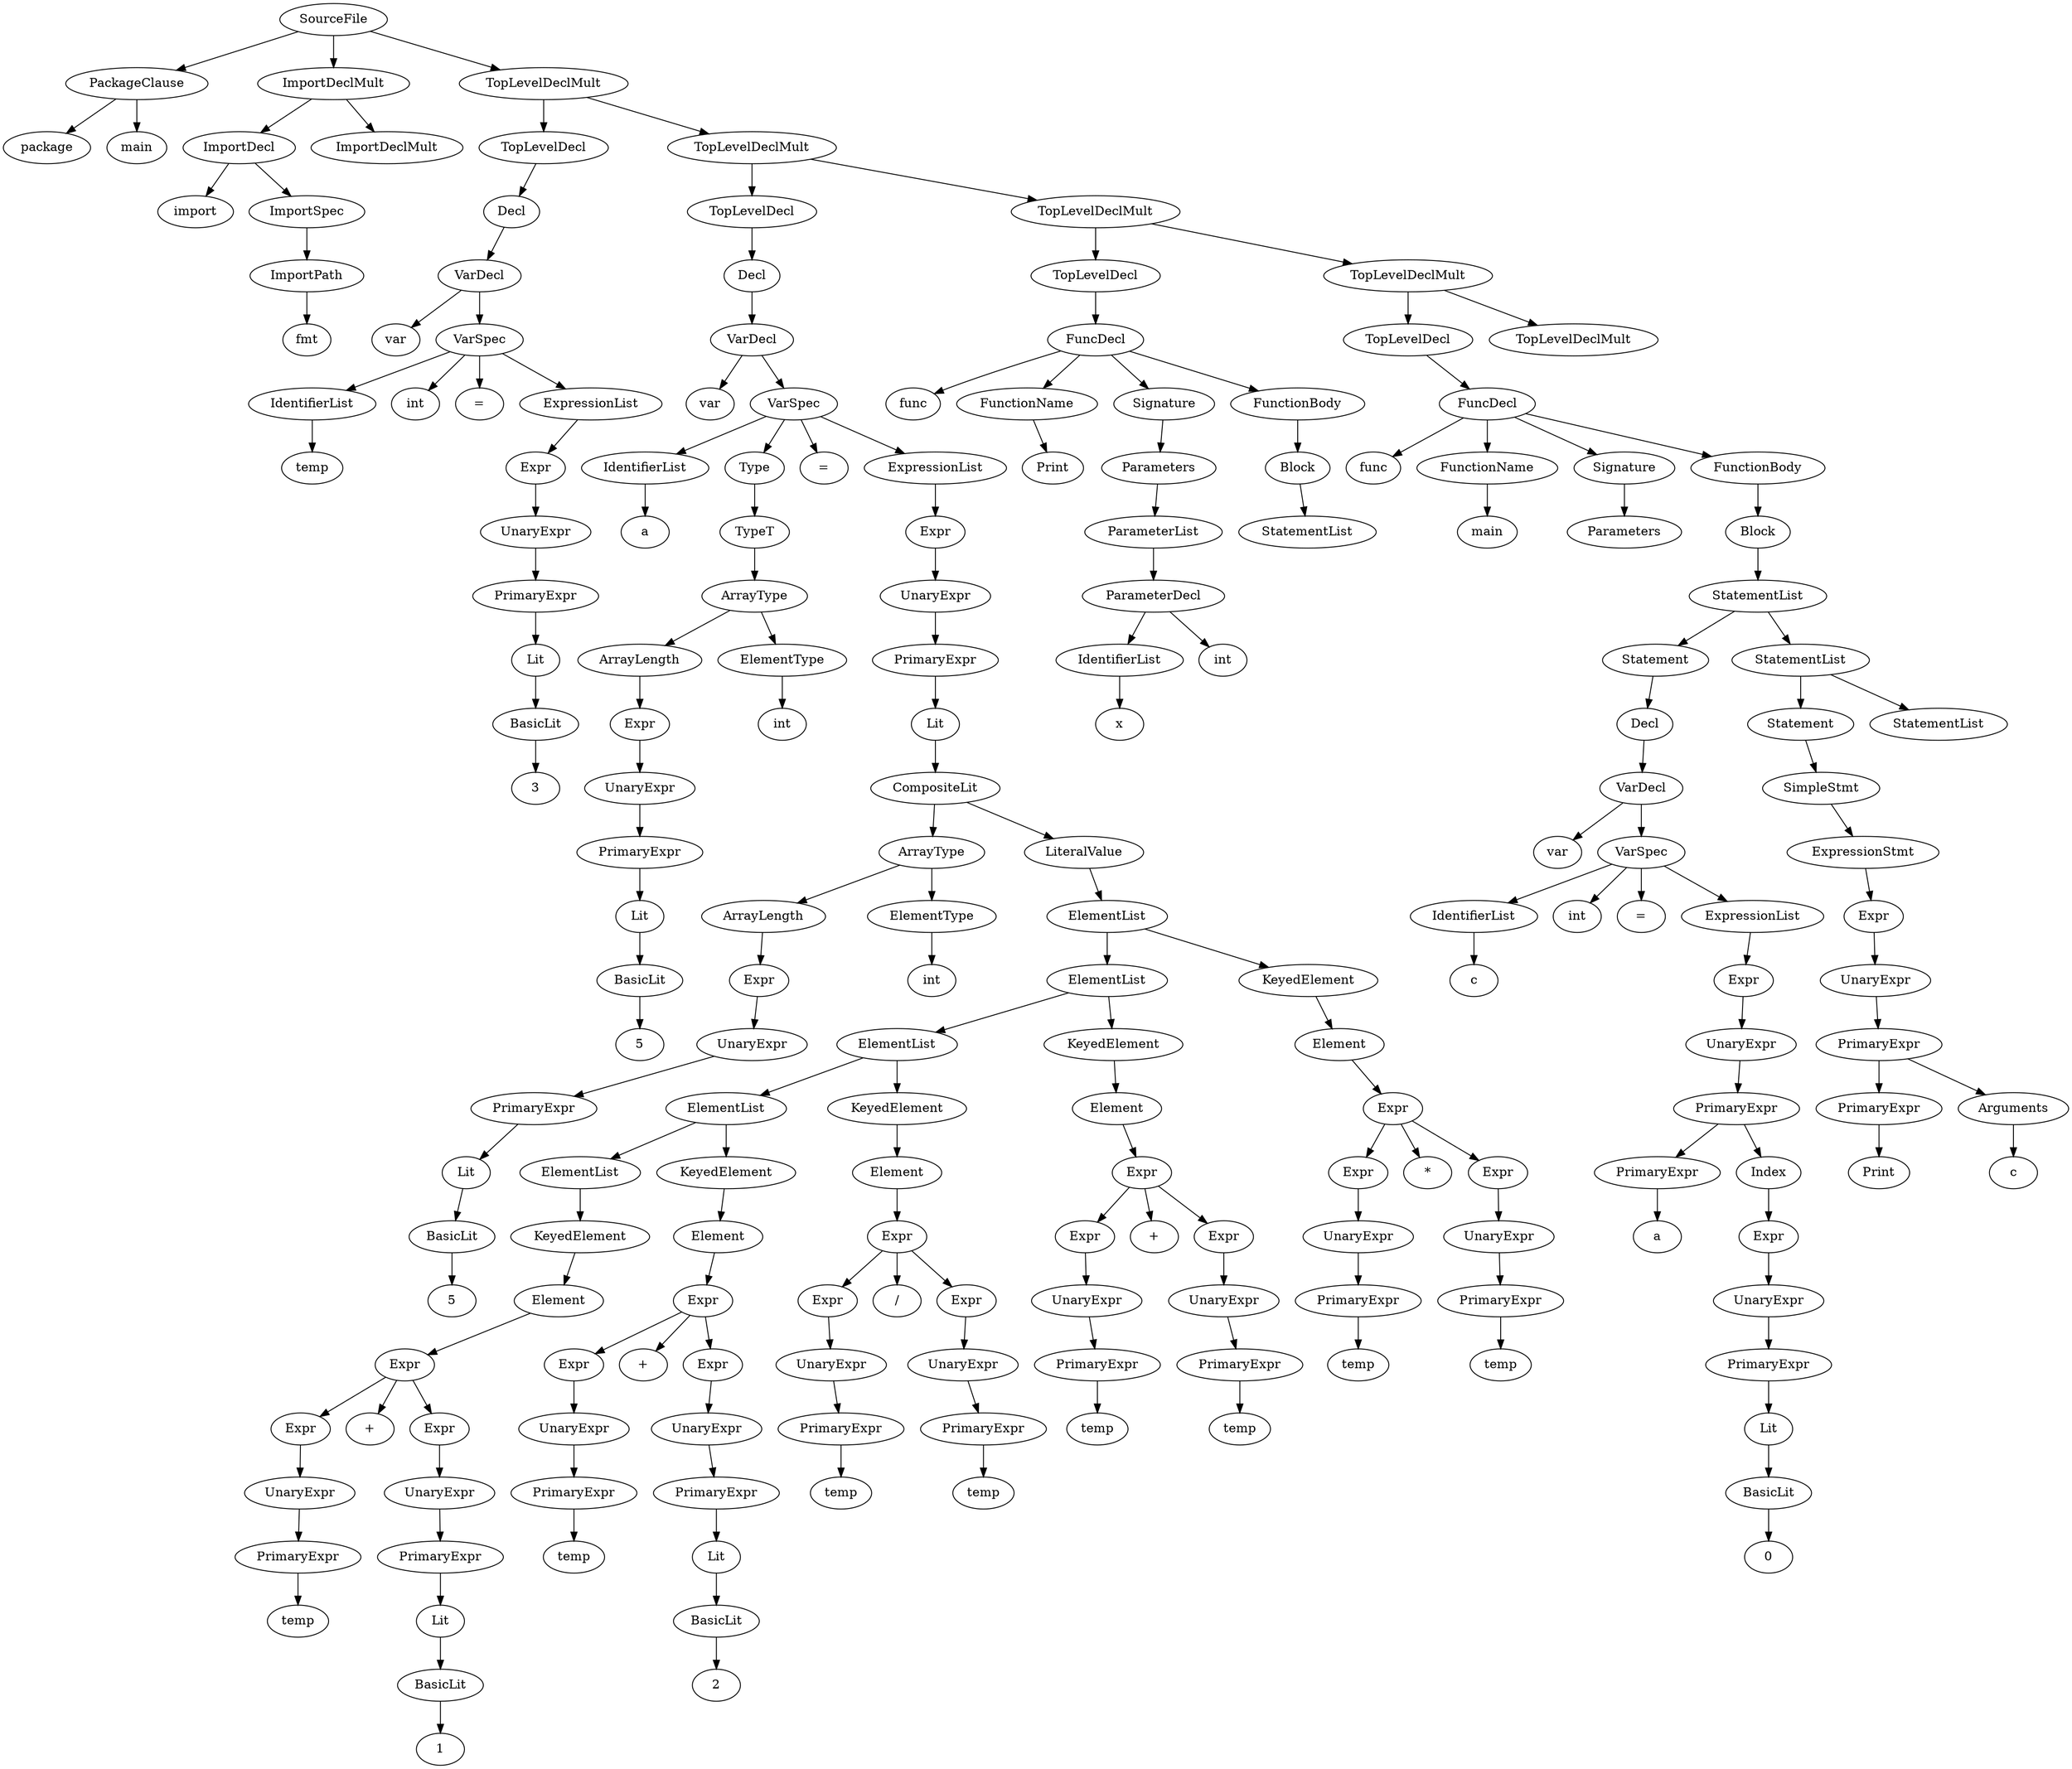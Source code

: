 digraph ParseTree {
0[label="SourceFile"]; 1[label="PackageClause"]; 0->1 ;
1[label="PackageClause"]; 2[label="package"]; 1->2 ;
1[label="PackageClause"]; 3[label="main"]; 1->3 ;
0[label="SourceFile"]; 4[label="ImportDeclMult"]; 0->4 ;
4[label="ImportDeclMult"]; 5[label="ImportDecl"]; 4->5 ;
5[label="ImportDecl"]; 6[label="import"]; 5->6 ;
5[label="ImportDecl"]; 7[label="ImportSpec"]; 5->7 ;
7[label="ImportSpec"]; 8[label="ImportPath"]; 7->8 ;
8[label="ImportPath"]; 9[label="fmt"]; 8->9 ;
4[label="ImportDeclMult"]; 10[label="ImportDeclMult"]; 4->10 ;
0[label="SourceFile"]; 11[label="TopLevelDeclMult"]; 0->11 ;
11[label="TopLevelDeclMult"]; 12[label="TopLevelDecl"]; 11->12 ;
12[label="TopLevelDecl"]; 13[label="Decl"]; 12->13 ;
13[label="Decl"]; 14[label="VarDecl"]; 13->14 ;
14[label="VarDecl"]; 15[label="var"]; 14->15 ;
14[label="VarDecl"]; 16[label="VarSpec"]; 14->16 ;
16[label="VarSpec"]; 17[label="IdentifierList"]; 16->17 ;
17[label="IdentifierList"]; 18[label="temp"]; 17->18 ;
16[label="VarSpec"]; 19[label="int"]; 16->19 ;
16[label="VarSpec"]; 20[label="="]; 16->20 ;
16[label="VarSpec"]; 21[label="ExpressionList"]; 16->21 ;
21[label="ExpressionList"]; 22[label="Expr"]; 21->22 ;
22[label="Expr"]; 23[label="UnaryExpr"]; 22->23 ;
23[label="UnaryExpr"]; 24[label="PrimaryExpr"]; 23->24 ;
24[label="PrimaryExpr"]; 25[label="Lit"]; 24->25 ;
25[label="Lit"]; 26[label="BasicLit"]; 25->26 ;
26[label="BasicLit"]; 27[label="3"]; 26->27 ;
11[label="TopLevelDeclMult"]; 28[label="TopLevelDeclMult"]; 11->28 ;
28[label="TopLevelDeclMult"]; 29[label="TopLevelDecl"]; 28->29 ;
29[label="TopLevelDecl"]; 30[label="Decl"]; 29->30 ;
30[label="Decl"]; 31[label="VarDecl"]; 30->31 ;
31[label="VarDecl"]; 32[label="var"]; 31->32 ;
31[label="VarDecl"]; 33[label="VarSpec"]; 31->33 ;
33[label="VarSpec"]; 34[label="IdentifierList"]; 33->34 ;
34[label="IdentifierList"]; 35[label="a"]; 34->35 ;
33[label="VarSpec"]; 36[label="Type"]; 33->36 ;
36[label="Type"]; 37[label="TypeT"]; 36->37 ;
37[label="TypeT"]; 38[label="ArrayType"]; 37->38 ;
38[label="ArrayType"]; 39[label="ArrayLength"]; 38->39 ;
39[label="ArrayLength"]; 40[label="Expr"]; 39->40 ;
40[label="Expr"]; 41[label="UnaryExpr"]; 40->41 ;
41[label="UnaryExpr"]; 42[label="PrimaryExpr"]; 41->42 ;
42[label="PrimaryExpr"]; 43[label="Lit"]; 42->43 ;
43[label="Lit"]; 44[label="BasicLit"]; 43->44 ;
44[label="BasicLit"]; 45[label="5"]; 44->45 ;
38[label="ArrayType"]; 46[label="ElementType"]; 38->46 ;
46[label="ElementType"]; 47[label="int"]; 46->47 ;
33[label="VarSpec"]; 48[label="="]; 33->48 ;
33[label="VarSpec"]; 49[label="ExpressionList"]; 33->49 ;
49[label="ExpressionList"]; 50[label="Expr"]; 49->50 ;
50[label="Expr"]; 51[label="UnaryExpr"]; 50->51 ;
51[label="UnaryExpr"]; 52[label="PrimaryExpr"]; 51->52 ;
52[label="PrimaryExpr"]; 53[label="Lit"]; 52->53 ;
53[label="Lit"]; 54[label="CompositeLit"]; 53->54 ;
54[label="CompositeLit"]; 55[label="ArrayType"]; 54->55 ;
55[label="ArrayType"]; 56[label="ArrayLength"]; 55->56 ;
56[label="ArrayLength"]; 57[label="Expr"]; 56->57 ;
57[label="Expr"]; 58[label="UnaryExpr"]; 57->58 ;
58[label="UnaryExpr"]; 59[label="PrimaryExpr"]; 58->59 ;
59[label="PrimaryExpr"]; 60[label="Lit"]; 59->60 ;
60[label="Lit"]; 61[label="BasicLit"]; 60->61 ;
61[label="BasicLit"]; 62[label="5"]; 61->62 ;
55[label="ArrayType"]; 63[label="ElementType"]; 55->63 ;
63[label="ElementType"]; 64[label="int"]; 63->64 ;
54[label="CompositeLit"]; 65[label="LiteralValue"]; 54->65 ;
65[label="LiteralValue"]; 66[label="ElementList"]; 65->66 ;
66[label="ElementList"]; 67[label="ElementList"]; 66->67 ;
67[label="ElementList"]; 68[label="ElementList"]; 67->68 ;
68[label="ElementList"]; 69[label="ElementList"]; 68->69 ;
69[label="ElementList"]; 70[label="ElementList"]; 69->70 ;
70[label="ElementList"]; 71[label="KeyedElement"]; 70->71 ;
71[label="KeyedElement"]; 72[label="Element"]; 71->72 ;
72[label="Element"]; 73[label="Expr"]; 72->73 ;
73[label="Expr"]; 74[label="Expr"]; 73->74 ;
74[label="Expr"]; 75[label="UnaryExpr"]; 74->75 ;
75[label="UnaryExpr"]; 76[label="PrimaryExpr"]; 75->76 ;
76[label="PrimaryExpr"]; 77[label="temp"]; 76->77 ;
73[label="Expr"]; 78[label="+"]; 73->78 ;
73[label="Expr"]; 79[label="Expr"]; 73->79 ;
79[label="Expr"]; 80[label="UnaryExpr"]; 79->80 ;
80[label="UnaryExpr"]; 81[label="PrimaryExpr"]; 80->81 ;
81[label="PrimaryExpr"]; 82[label="Lit"]; 81->82 ;
82[label="Lit"]; 83[label="BasicLit"]; 82->83 ;
83[label="BasicLit"]; 84[label="1"]; 83->84 ;
69[label="ElementList"]; 85[label="KeyedElement"]; 69->85 ;
85[label="KeyedElement"]; 86[label="Element"]; 85->86 ;
86[label="Element"]; 87[label="Expr"]; 86->87 ;
87[label="Expr"]; 88[label="Expr"]; 87->88 ;
88[label="Expr"]; 89[label="UnaryExpr"]; 88->89 ;
89[label="UnaryExpr"]; 90[label="PrimaryExpr"]; 89->90 ;
90[label="PrimaryExpr"]; 91[label="temp"]; 90->91 ;
87[label="Expr"]; 92[label="+"]; 87->92 ;
87[label="Expr"]; 93[label="Expr"]; 87->93 ;
93[label="Expr"]; 94[label="UnaryExpr"]; 93->94 ;
94[label="UnaryExpr"]; 95[label="PrimaryExpr"]; 94->95 ;
95[label="PrimaryExpr"]; 96[label="Lit"]; 95->96 ;
96[label="Lit"]; 97[label="BasicLit"]; 96->97 ;
97[label="BasicLit"]; 98[label="2"]; 97->98 ;
68[label="ElementList"]; 99[label="KeyedElement"]; 68->99 ;
99[label="KeyedElement"]; 100[label="Element"]; 99->100 ;
100[label="Element"]; 101[label="Expr"]; 100->101 ;
101[label="Expr"]; 102[label="Expr"]; 101->102 ;
102[label="Expr"]; 103[label="UnaryExpr"]; 102->103 ;
103[label="UnaryExpr"]; 104[label="PrimaryExpr"]; 103->104 ;
104[label="PrimaryExpr"]; 105[label="temp"]; 104->105 ;
101[label="Expr"]; 106[label="/"]; 101->106 ;
101[label="Expr"]; 107[label="Expr"]; 101->107 ;
107[label="Expr"]; 108[label="UnaryExpr"]; 107->108 ;
108[label="UnaryExpr"]; 109[label="PrimaryExpr"]; 108->109 ;
109[label="PrimaryExpr"]; 110[label="temp"]; 109->110 ;
67[label="ElementList"]; 111[label="KeyedElement"]; 67->111 ;
111[label="KeyedElement"]; 112[label="Element"]; 111->112 ;
112[label="Element"]; 113[label="Expr"]; 112->113 ;
113[label="Expr"]; 114[label="Expr"]; 113->114 ;
114[label="Expr"]; 115[label="UnaryExpr"]; 114->115 ;
115[label="UnaryExpr"]; 116[label="PrimaryExpr"]; 115->116 ;
116[label="PrimaryExpr"]; 117[label="temp"]; 116->117 ;
113[label="Expr"]; 118[label="+"]; 113->118 ;
113[label="Expr"]; 119[label="Expr"]; 113->119 ;
119[label="Expr"]; 120[label="UnaryExpr"]; 119->120 ;
120[label="UnaryExpr"]; 121[label="PrimaryExpr"]; 120->121 ;
121[label="PrimaryExpr"]; 122[label="temp"]; 121->122 ;
66[label="ElementList"]; 123[label="KeyedElement"]; 66->123 ;
123[label="KeyedElement"]; 124[label="Element"]; 123->124 ;
124[label="Element"]; 125[label="Expr"]; 124->125 ;
125[label="Expr"]; 126[label="Expr"]; 125->126 ;
126[label="Expr"]; 127[label="UnaryExpr"]; 126->127 ;
127[label="UnaryExpr"]; 128[label="PrimaryExpr"]; 127->128 ;
128[label="PrimaryExpr"]; 129[label="temp"]; 128->129 ;
125[label="Expr"]; 130[label="*"]; 125->130 ;
125[label="Expr"]; 131[label="Expr"]; 125->131 ;
131[label="Expr"]; 132[label="UnaryExpr"]; 131->132 ;
132[label="UnaryExpr"]; 133[label="PrimaryExpr"]; 132->133 ;
133[label="PrimaryExpr"]; 134[label="temp"]; 133->134 ;
28[label="TopLevelDeclMult"]; 135[label="TopLevelDeclMult"]; 28->135 ;
135[label="TopLevelDeclMult"]; 136[label="TopLevelDecl"]; 135->136 ;
136[label="TopLevelDecl"]; 137[label="FuncDecl"]; 136->137 ;
137[label="FuncDecl"]; 138[label="func"]; 137->138 ;
137[label="FuncDecl"]; 139[label="FunctionName"]; 137->139 ;
139[label="FunctionName"]; 140[label="Print"]; 139->140 ;
137[label="FuncDecl"]; 141[label="Signature"]; 137->141 ;
141[label="Signature"]; 142[label="Parameters"]; 141->142 ;
142[label="Parameters"]; 143[label="ParameterList"]; 142->143 ;
143[label="ParameterList"]; 144[label="ParameterDecl"]; 143->144 ;
144[label="ParameterDecl"]; 145[label="IdentifierList"]; 144->145 ;
145[label="IdentifierList"]; 146[label="x"]; 145->146 ;
144[label="ParameterDecl"]; 147[label="int"]; 144->147 ;
137[label="FuncDecl"]; 148[label="FunctionBody"]; 137->148 ;
148[label="FunctionBody"]; 149[label="Block"]; 148->149 ;
149[label="Block"]; 150[label="StatementList"]; 149->150 ;
135[label="TopLevelDeclMult"]; 151[label="TopLevelDeclMult"]; 135->151 ;
151[label="TopLevelDeclMult"]; 152[label="TopLevelDecl"]; 151->152 ;
152[label="TopLevelDecl"]; 153[label="FuncDecl"]; 152->153 ;
153[label="FuncDecl"]; 154[label="func"]; 153->154 ;
153[label="FuncDecl"]; 155[label="FunctionName"]; 153->155 ;
155[label="FunctionName"]; 156[label="main"]; 155->156 ;
153[label="FuncDecl"]; 157[label="Signature"]; 153->157 ;
157[label="Signature"]; 158[label="Parameters"]; 157->158 ;
153[label="FuncDecl"]; 159[label="FunctionBody"]; 153->159 ;
159[label="FunctionBody"]; 160[label="Block"]; 159->160 ;
160[label="Block"]; 161[label="StatementList"]; 160->161 ;
161[label="StatementList"]; 162[label="Statement"]; 161->162 ;
162[label="Statement"]; 163[label="Decl"]; 162->163 ;
163[label="Decl"]; 164[label="VarDecl"]; 163->164 ;
164[label="VarDecl"]; 165[label="var"]; 164->165 ;
164[label="VarDecl"]; 166[label="VarSpec"]; 164->166 ;
166[label="VarSpec"]; 167[label="IdentifierList"]; 166->167 ;
167[label="IdentifierList"]; 168[label="c"]; 167->168 ;
166[label="VarSpec"]; 169[label="int"]; 166->169 ;
166[label="VarSpec"]; 170[label="="]; 166->170 ;
166[label="VarSpec"]; 171[label="ExpressionList"]; 166->171 ;
171[label="ExpressionList"]; 172[label="Expr"]; 171->172 ;
172[label="Expr"]; 173[label="UnaryExpr"]; 172->173 ;
173[label="UnaryExpr"]; 174[label="PrimaryExpr"]; 173->174 ;
174[label="PrimaryExpr"]; 175[label="PrimaryExpr"]; 174->175 ;
175[label="PrimaryExpr"]; 176[label="a"]; 175->176 ;
174[label="PrimaryExpr"]; 177[label="Index"]; 174->177 ;
177[label="Index"]; 178[label="Expr"]; 177->178 ;
178[label="Expr"]; 179[label="UnaryExpr"]; 178->179 ;
179[label="UnaryExpr"]; 180[label="PrimaryExpr"]; 179->180 ;
180[label="PrimaryExpr"]; 181[label="Lit"]; 180->181 ;
181[label="Lit"]; 182[label="BasicLit"]; 181->182 ;
182[label="BasicLit"]; 183[label="0"]; 182->183 ;
161[label="StatementList"]; 184[label="StatementList"]; 161->184 ;
184[label="StatementList"]; 185[label="Statement"]; 184->185 ;
185[label="Statement"]; 186[label="SimpleStmt"]; 185->186 ;
186[label="SimpleStmt"]; 187[label="ExpressionStmt"]; 186->187 ;
187[label="ExpressionStmt"]; 188[label="Expr"]; 187->188 ;
188[label="Expr"]; 189[label="UnaryExpr"]; 188->189 ;
189[label="UnaryExpr"]; 190[label="PrimaryExpr"]; 189->190 ;
190[label="PrimaryExpr"]; 191[label="PrimaryExpr"]; 190->191 ;
191[label="PrimaryExpr"]; 192[label="Print"]; 191->192 ;
190[label="PrimaryExpr"]; 193[label="Arguments"]; 190->193 ;
193[label="Arguments"]; 194[label="c"]; 193->194 ;
184[label="StatementList"]; 195[label="StatementList"]; 184->195 ;
151[label="TopLevelDeclMult"]; 196[label="TopLevelDeclMult"]; 151->196 ;
}